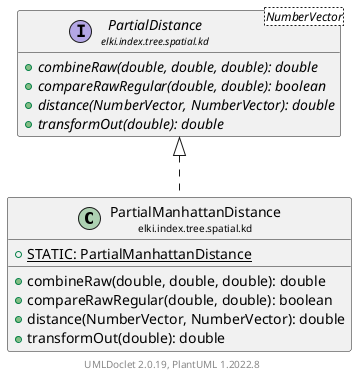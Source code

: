 @startuml
    remove .*\.(Instance|Par|Parameterizer|Factory)$
    set namespaceSeparator none
    hide empty fields
    hide empty methods

    class "<size:14>PartialManhattanDistance\n<size:10>elki.index.tree.spatial.kd" as elki.index.tree.spatial.kd.PartialManhattanDistance [[PartialManhattanDistance.html]] {
        {static} +STATIC: PartialManhattanDistance
        +combineRaw(double, double, double): double
        +compareRawRegular(double, double): boolean
        +distance(NumberVector, NumberVector): double
        +transformOut(double): double
    }

    interface "<size:14>PartialDistance\n<size:10>elki.index.tree.spatial.kd" as elki.index.tree.spatial.kd.PartialDistance<NumberVector> [[PartialDistance.html]] {
        {abstract} +combineRaw(double, double, double): double
        {abstract} +compareRawRegular(double, double): boolean
        {abstract} +distance(NumberVector, NumberVector): double
        {abstract} +transformOut(double): double
    }

    elki.index.tree.spatial.kd.PartialDistance <|.. elki.index.tree.spatial.kd.PartialManhattanDistance

    center footer UMLDoclet 2.0.19, PlantUML 1.2022.8
@enduml
